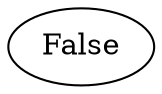 graph G {
	node [label="\N"];
	graph [bb="0,0,70,38"];
	False [pos="35,19", width="0.97222", height="0.51389"];
}
